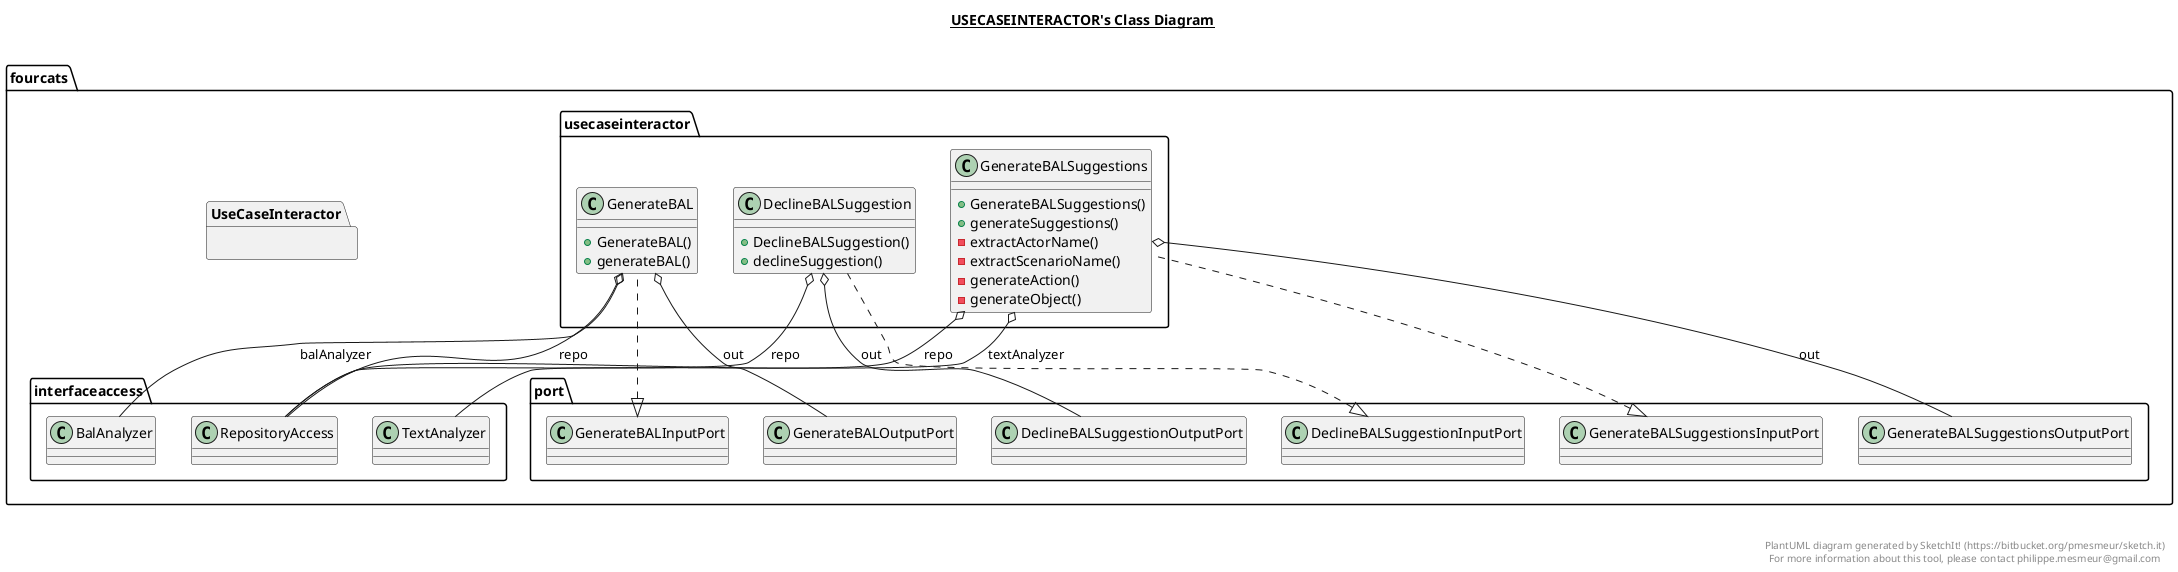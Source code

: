 @startuml

title __USECASEINTERACTOR's Class Diagram__\n

  namespace fourcats {
    namespace UseCaseInteractor {
      class fourcats.usecaseinteractor.DeclineBALSuggestion {
          + DeclineBALSuggestion()
          + declineSuggestion()
      }
    }
  }
  

  namespace fourcats {
    namespace UseCaseInteractor {
      class fourcats.usecaseinteractor.GenerateBAL {
          + GenerateBAL()
          + generateBAL()
      }
    }
  }
  

  namespace fourcats {
    namespace UseCaseInteractor {
      class fourcats.usecaseinteractor.GenerateBALSuggestions {
          + GenerateBALSuggestions()
          + generateSuggestions()
          - extractActorName()
          - extractScenarioName()
          - generateAction()
          - generateObject()
      }
    }
  }
  

  fourcats.usecaseinteractor.DeclineBALSuggestion .up.|> fourcats.port.DeclineBALSuggestionInputPort
  fourcats.usecaseinteractor.DeclineBALSuggestion o-- fourcats.port.DeclineBALSuggestionOutputPort : out
  fourcats.usecaseinteractor.DeclineBALSuggestion o-- fourcats.interfaceaccess.RepositoryAccess : repo
  fourcats.usecaseinteractor.GenerateBAL .up.|> fourcats.port.GenerateBALInputPort
  fourcats.usecaseinteractor.GenerateBAL o-- fourcats.interfaceaccess.BalAnalyzer : balAnalyzer
  fourcats.usecaseinteractor.GenerateBAL o-- fourcats.port.GenerateBALOutputPort : out
  fourcats.usecaseinteractor.GenerateBAL o-- fourcats.interfaceaccess.RepositoryAccess : repo
  fourcats.usecaseinteractor.GenerateBALSuggestions .up.|> fourcats.port.GenerateBALSuggestionsInputPort
  fourcats.usecaseinteractor.GenerateBALSuggestions o-- fourcats.port.GenerateBALSuggestionsOutputPort : out
  fourcats.usecaseinteractor.GenerateBALSuggestions o-- fourcats.interfaceaccess.RepositoryAccess : repo
  fourcats.usecaseinteractor.GenerateBALSuggestions o-- fourcats.interfaceaccess.TextAnalyzer : textAnalyzer


right footer


PlantUML diagram generated by SketchIt! (https://bitbucket.org/pmesmeur/sketch.it)
For more information about this tool, please contact philippe.mesmeur@gmail.com
endfooter

@enduml
